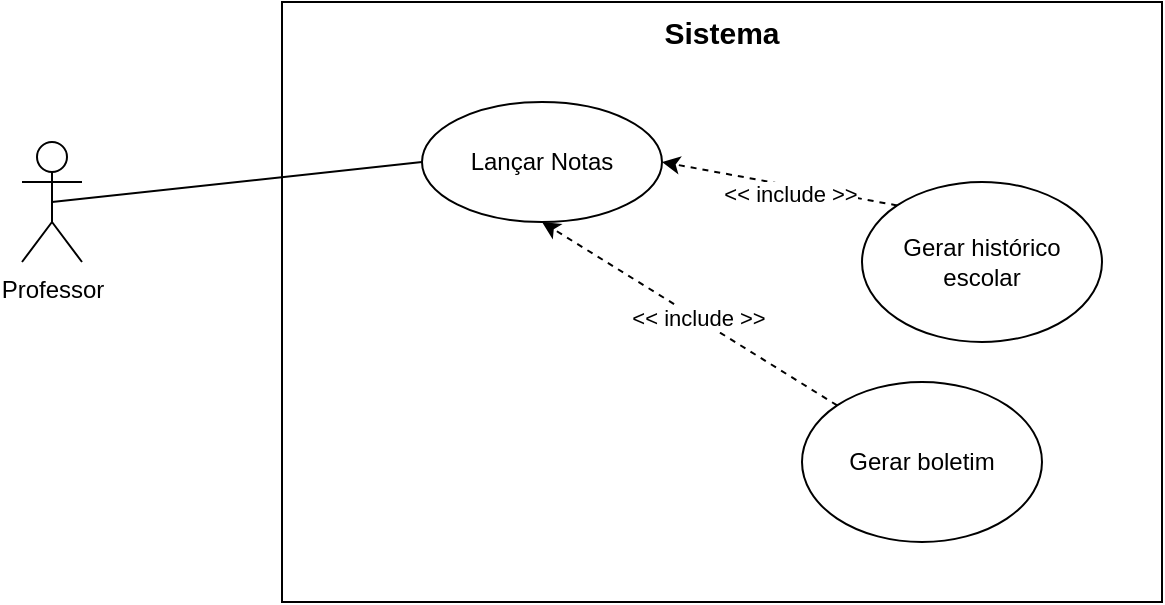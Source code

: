 <mxfile version="26.1.1">
  <diagram name="Página-1" id="5HKZcZnpvKNtAQZFNcEw">
    <mxGraphModel dx="954" dy="566" grid="1" gridSize="10" guides="1" tooltips="1" connect="1" arrows="1" fold="1" page="1" pageScale="1" pageWidth="827" pageHeight="1169" math="0" shadow="0">
      <root>
        <mxCell id="0" />
        <mxCell id="1" parent="0" />
        <mxCell id="fiGEfJX2RdyPkdCf4M2Z-22" value="" style="rounded=0;whiteSpace=wrap;html=1;" vertex="1" parent="1">
          <mxGeometry x="240" y="40" width="440" height="300" as="geometry" />
        </mxCell>
        <mxCell id="fiGEfJX2RdyPkdCf4M2Z-12" value="Professor" style="shape=umlActor;verticalLabelPosition=bottom;verticalAlign=top;html=1;outlineConnect=0;" vertex="1" parent="1">
          <mxGeometry x="110" y="110" width="30" height="60" as="geometry" />
        </mxCell>
        <mxCell id="fiGEfJX2RdyPkdCf4M2Z-13" value="Lançar Notas" style="ellipse;whiteSpace=wrap;html=1;" vertex="1" parent="1">
          <mxGeometry x="310" y="90" width="120" height="60" as="geometry" />
        </mxCell>
        <mxCell id="fiGEfJX2RdyPkdCf4M2Z-14" value="Gerar boletim" style="ellipse;whiteSpace=wrap;html=1;" vertex="1" parent="1">
          <mxGeometry x="500" y="230" width="120" height="80" as="geometry" />
        </mxCell>
        <mxCell id="fiGEfJX2RdyPkdCf4M2Z-15" value="Gerar histórico escolar" style="ellipse;whiteSpace=wrap;html=1;" vertex="1" parent="1">
          <mxGeometry x="530" y="130" width="120" height="80" as="geometry" />
        </mxCell>
        <mxCell id="fiGEfJX2RdyPkdCf4M2Z-16" value="" style="endArrow=none;html=1;rounded=0;exitX=0.5;exitY=0.5;exitDx=0;exitDy=0;exitPerimeter=0;entryX=0;entryY=0.5;entryDx=0;entryDy=0;" edge="1" parent="1" source="fiGEfJX2RdyPkdCf4M2Z-12" target="fiGEfJX2RdyPkdCf4M2Z-13">
          <mxGeometry width="50" height="50" relative="1" as="geometry">
            <mxPoint x="110" y="280" as="sourcePoint" />
            <mxPoint x="160" y="230" as="targetPoint" />
          </mxGeometry>
        </mxCell>
        <mxCell id="fiGEfJX2RdyPkdCf4M2Z-17" value="" style="endArrow=classic;html=1;rounded=0;entryX=0.5;entryY=1;entryDx=0;entryDy=0;exitX=0;exitY=0;exitDx=0;exitDy=0;dashed=1;" edge="1" parent="1" source="fiGEfJX2RdyPkdCf4M2Z-14" target="fiGEfJX2RdyPkdCf4M2Z-13">
          <mxGeometry width="50" height="50" relative="1" as="geometry">
            <mxPoint x="220" y="370" as="sourcePoint" />
            <mxPoint x="270" y="320" as="targetPoint" />
          </mxGeometry>
        </mxCell>
        <mxCell id="fiGEfJX2RdyPkdCf4M2Z-20" value="&amp;lt;&amp;lt; include &amp;gt;&amp;gt;" style="edgeLabel;html=1;align=center;verticalAlign=middle;resizable=0;points=[];" vertex="1" connectable="0" parent="fiGEfJX2RdyPkdCf4M2Z-17">
          <mxGeometry x="-0.042" relative="1" as="geometry">
            <mxPoint x="1" as="offset" />
          </mxGeometry>
        </mxCell>
        <mxCell id="fiGEfJX2RdyPkdCf4M2Z-18" value="" style="endArrow=classic;html=1;rounded=0;entryX=1;entryY=0.5;entryDx=0;entryDy=0;exitX=0;exitY=0;exitDx=0;exitDy=0;dashed=1;" edge="1" parent="1" source="fiGEfJX2RdyPkdCf4M2Z-15" target="fiGEfJX2RdyPkdCf4M2Z-13">
          <mxGeometry width="50" height="50" relative="1" as="geometry">
            <mxPoint x="410" y="260" as="sourcePoint" />
            <mxPoint x="380" y="160" as="targetPoint" />
          </mxGeometry>
        </mxCell>
        <mxCell id="fiGEfJX2RdyPkdCf4M2Z-21" value="&amp;lt;&amp;lt; include &amp;gt;&amp;gt;" style="edgeLabel;html=1;align=center;verticalAlign=middle;resizable=0;points=[];" vertex="1" connectable="0" parent="fiGEfJX2RdyPkdCf4M2Z-18">
          <mxGeometry x="-0.085" y="4" relative="1" as="geometry">
            <mxPoint as="offset" />
          </mxGeometry>
        </mxCell>
        <mxCell id="fiGEfJX2RdyPkdCf4M2Z-23" value="Sistema" style="text;html=1;align=center;verticalAlign=middle;whiteSpace=wrap;rounded=0;fontStyle=1;fontSize=15;" vertex="1" parent="1">
          <mxGeometry x="430" y="40" width="60" height="30" as="geometry" />
        </mxCell>
      </root>
    </mxGraphModel>
  </diagram>
</mxfile>
